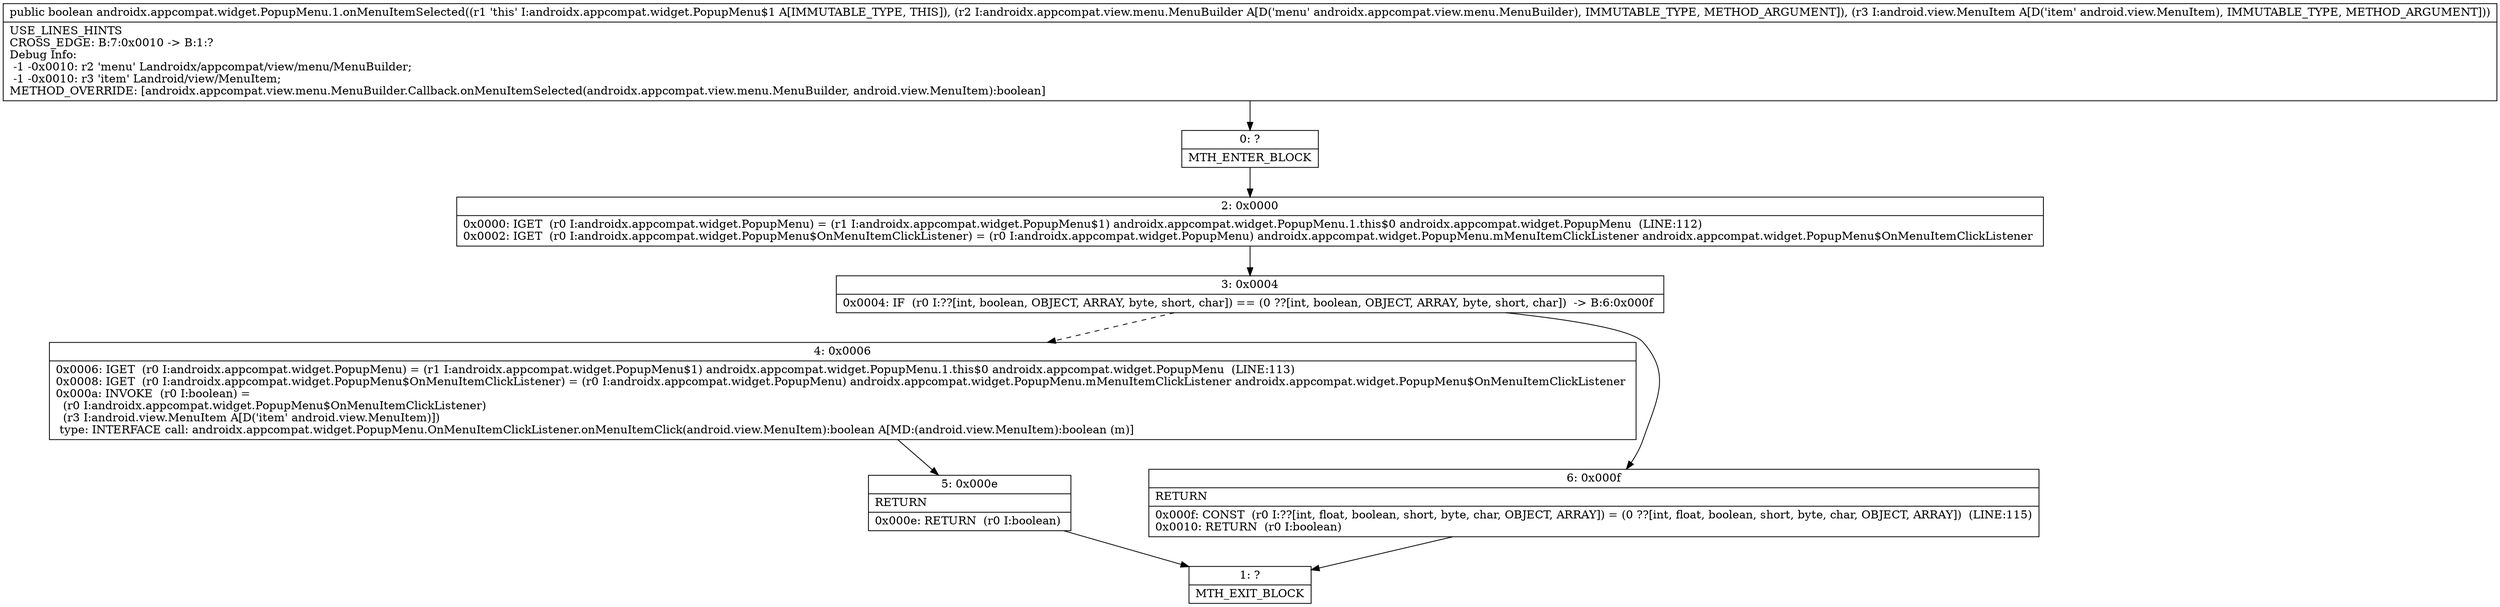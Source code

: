digraph "CFG forandroidx.appcompat.widget.PopupMenu.1.onMenuItemSelected(Landroidx\/appcompat\/view\/menu\/MenuBuilder;Landroid\/view\/MenuItem;)Z" {
Node_0 [shape=record,label="{0\:\ ?|MTH_ENTER_BLOCK\l}"];
Node_2 [shape=record,label="{2\:\ 0x0000|0x0000: IGET  (r0 I:androidx.appcompat.widget.PopupMenu) = (r1 I:androidx.appcompat.widget.PopupMenu$1) androidx.appcompat.widget.PopupMenu.1.this$0 androidx.appcompat.widget.PopupMenu  (LINE:112)\l0x0002: IGET  (r0 I:androidx.appcompat.widget.PopupMenu$OnMenuItemClickListener) = (r0 I:androidx.appcompat.widget.PopupMenu) androidx.appcompat.widget.PopupMenu.mMenuItemClickListener androidx.appcompat.widget.PopupMenu$OnMenuItemClickListener \l}"];
Node_3 [shape=record,label="{3\:\ 0x0004|0x0004: IF  (r0 I:??[int, boolean, OBJECT, ARRAY, byte, short, char]) == (0 ??[int, boolean, OBJECT, ARRAY, byte, short, char])  \-\> B:6:0x000f \l}"];
Node_4 [shape=record,label="{4\:\ 0x0006|0x0006: IGET  (r0 I:androidx.appcompat.widget.PopupMenu) = (r1 I:androidx.appcompat.widget.PopupMenu$1) androidx.appcompat.widget.PopupMenu.1.this$0 androidx.appcompat.widget.PopupMenu  (LINE:113)\l0x0008: IGET  (r0 I:androidx.appcompat.widget.PopupMenu$OnMenuItemClickListener) = (r0 I:androidx.appcompat.widget.PopupMenu) androidx.appcompat.widget.PopupMenu.mMenuItemClickListener androidx.appcompat.widget.PopupMenu$OnMenuItemClickListener \l0x000a: INVOKE  (r0 I:boolean) = \l  (r0 I:androidx.appcompat.widget.PopupMenu$OnMenuItemClickListener)\l  (r3 I:android.view.MenuItem A[D('item' android.view.MenuItem)])\l type: INTERFACE call: androidx.appcompat.widget.PopupMenu.OnMenuItemClickListener.onMenuItemClick(android.view.MenuItem):boolean A[MD:(android.view.MenuItem):boolean (m)]\l}"];
Node_5 [shape=record,label="{5\:\ 0x000e|RETURN\l|0x000e: RETURN  (r0 I:boolean) \l}"];
Node_1 [shape=record,label="{1\:\ ?|MTH_EXIT_BLOCK\l}"];
Node_6 [shape=record,label="{6\:\ 0x000f|RETURN\l|0x000f: CONST  (r0 I:??[int, float, boolean, short, byte, char, OBJECT, ARRAY]) = (0 ??[int, float, boolean, short, byte, char, OBJECT, ARRAY])  (LINE:115)\l0x0010: RETURN  (r0 I:boolean) \l}"];
MethodNode[shape=record,label="{public boolean androidx.appcompat.widget.PopupMenu.1.onMenuItemSelected((r1 'this' I:androidx.appcompat.widget.PopupMenu$1 A[IMMUTABLE_TYPE, THIS]), (r2 I:androidx.appcompat.view.menu.MenuBuilder A[D('menu' androidx.appcompat.view.menu.MenuBuilder), IMMUTABLE_TYPE, METHOD_ARGUMENT]), (r3 I:android.view.MenuItem A[D('item' android.view.MenuItem), IMMUTABLE_TYPE, METHOD_ARGUMENT]))  | USE_LINES_HINTS\lCROSS_EDGE: B:7:0x0010 \-\> B:1:?\lDebug Info:\l  \-1 \-0x0010: r2 'menu' Landroidx\/appcompat\/view\/menu\/MenuBuilder;\l  \-1 \-0x0010: r3 'item' Landroid\/view\/MenuItem;\lMETHOD_OVERRIDE: [androidx.appcompat.view.menu.MenuBuilder.Callback.onMenuItemSelected(androidx.appcompat.view.menu.MenuBuilder, android.view.MenuItem):boolean]\l}"];
MethodNode -> Node_0;Node_0 -> Node_2;
Node_2 -> Node_3;
Node_3 -> Node_4[style=dashed];
Node_3 -> Node_6;
Node_4 -> Node_5;
Node_5 -> Node_1;
Node_6 -> Node_1;
}

